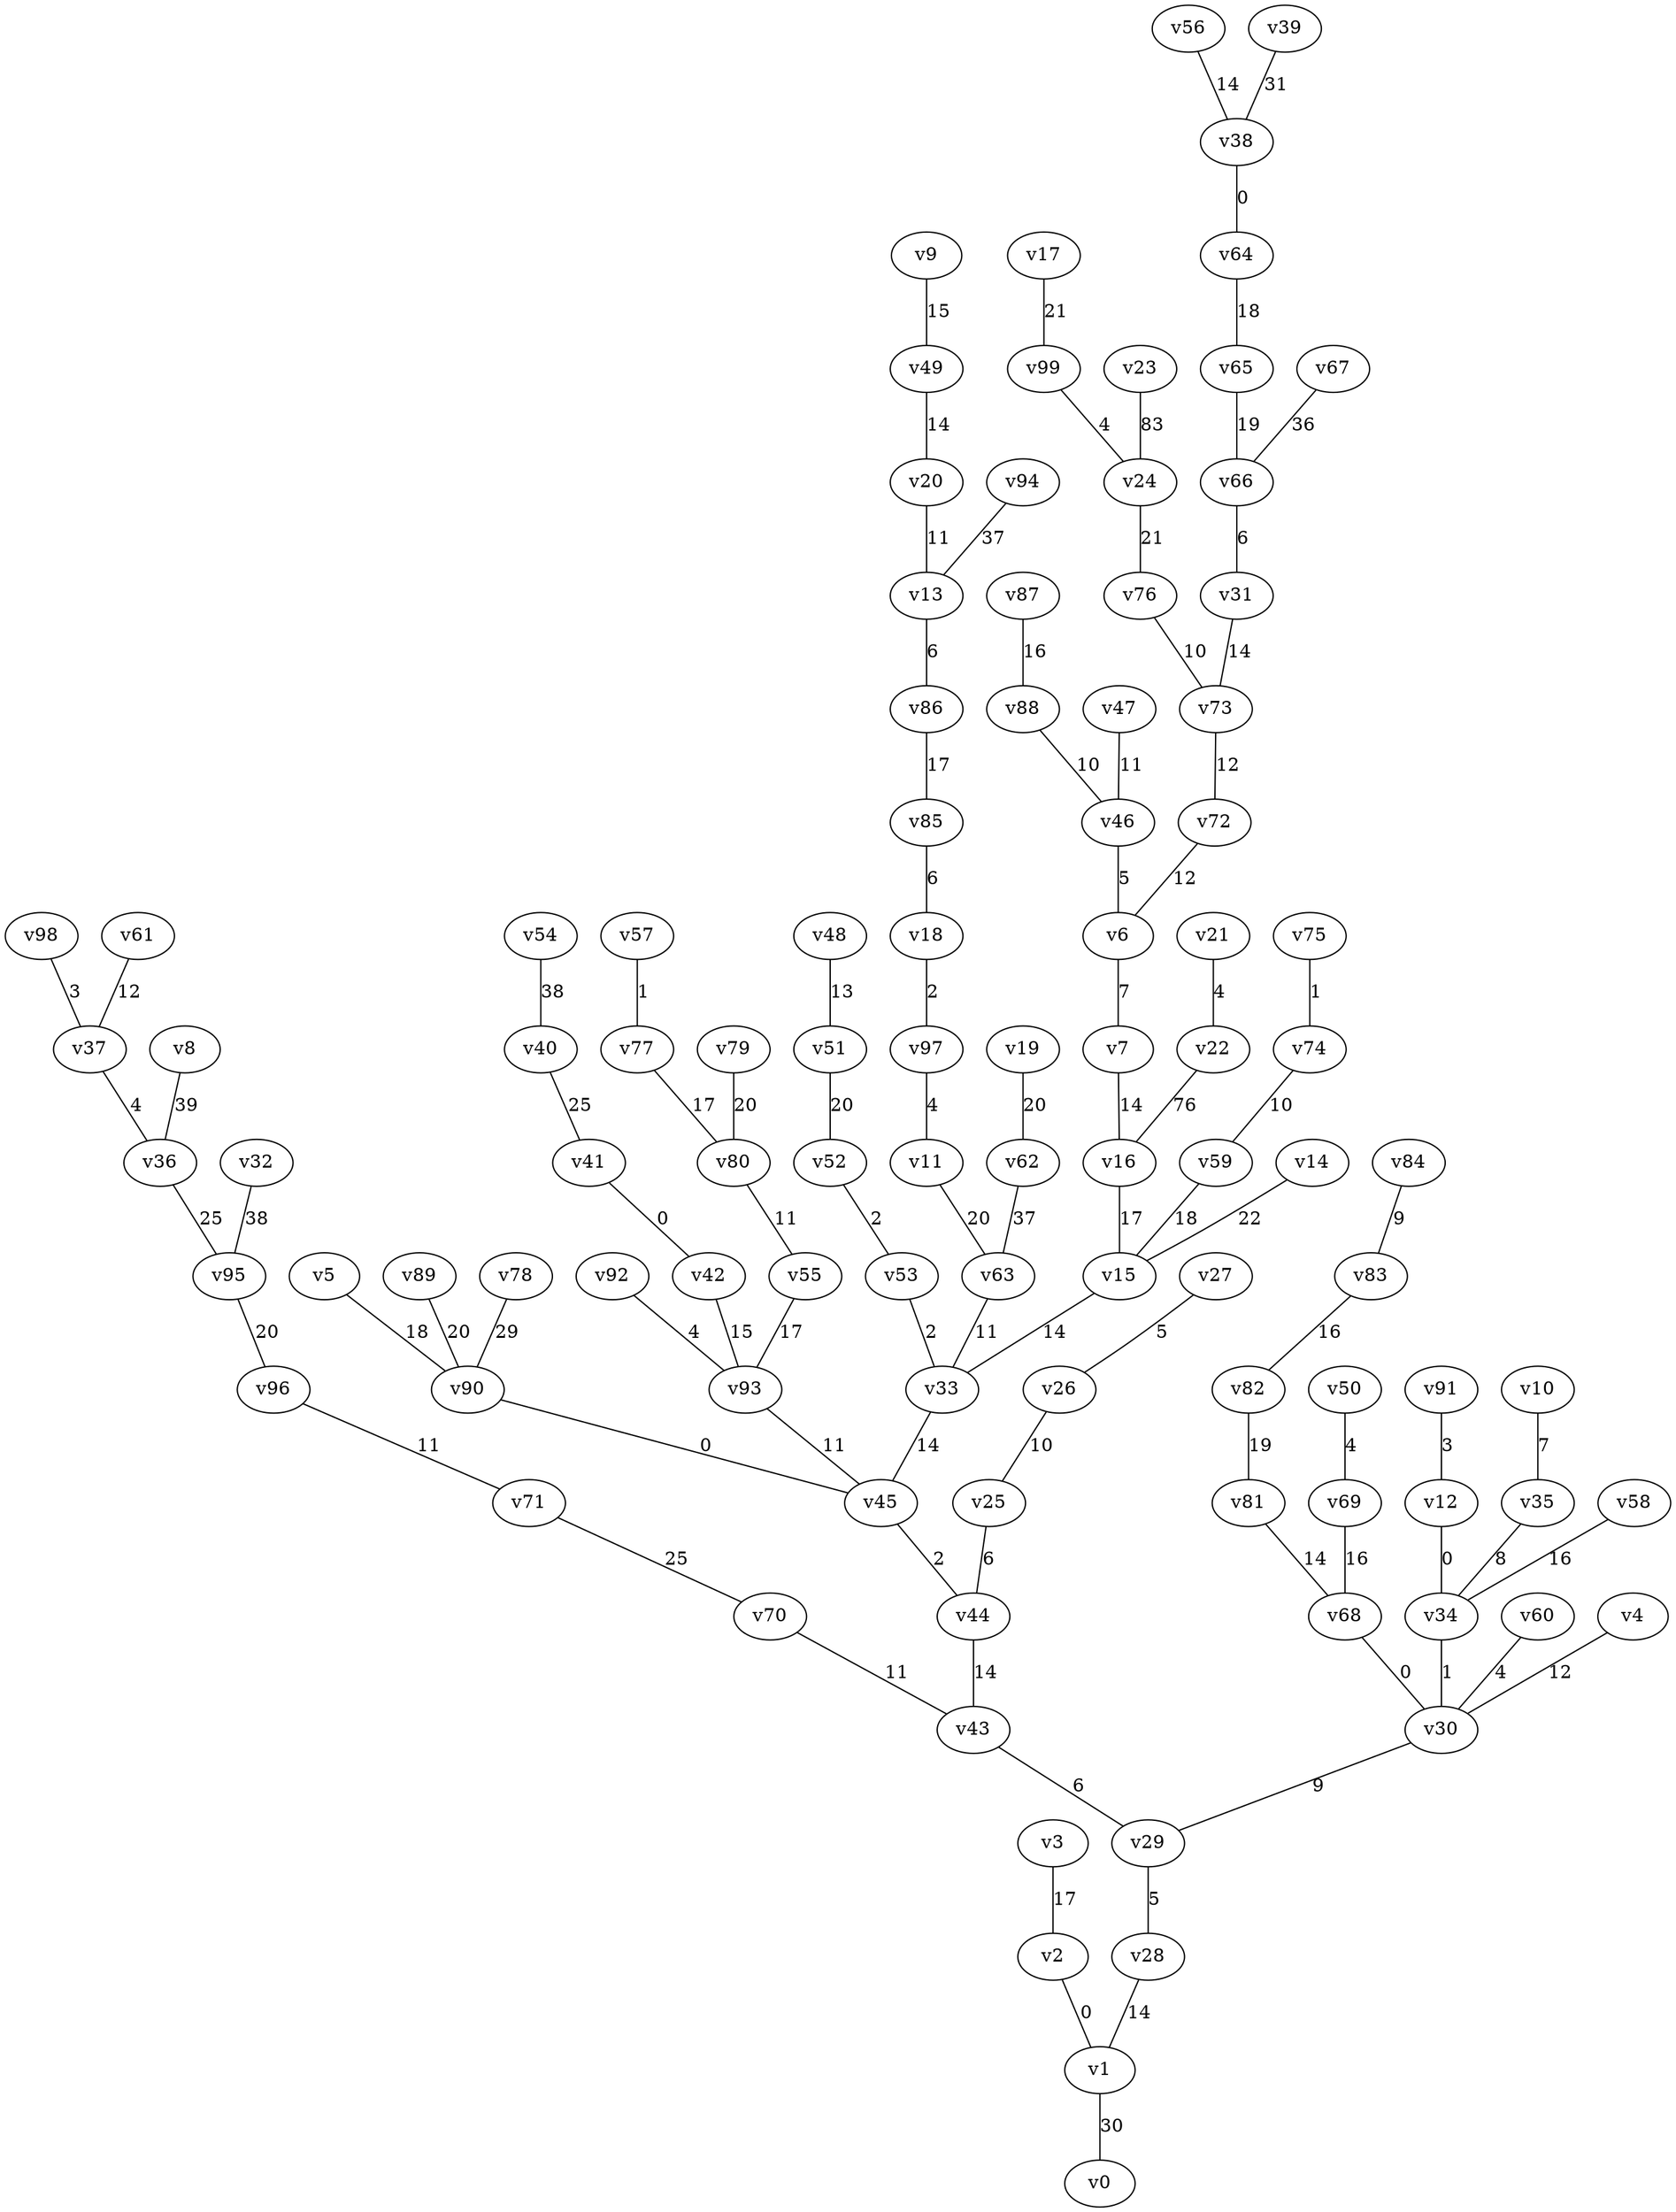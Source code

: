 graph gn100_mst {
v1 -- v0 [label = "30"];
v2 -- v1 [label = "0"];
v28 -- v1 [label = "14"];
v29 -- v28 [label = "5"];
v43 -- v29 [label = "6"];
v30 -- v29 [label = "9"];
v68 -- v30 [label = "0"];
v34 -- v30 [label = "1"];
v12 -- v34 [label = "0"];
v91 -- v12 [label = "3"];
v60 -- v30 [label = "4"];
v35 -- v34 [label = "8"];
v10 -- v35 [label = "7"];
v70 -- v43 [label = "11"];
v4 -- v30 [label = "12"];
v44 -- v43 [label = "14"];
v45 -- v44 [label = "2"];
v90 -- v45 [label = "0"];
v25 -- v44 [label = "6"];
v26 -- v25 [label = "10"];
v27 -- v26 [label = "5"];
v93 -- v45 [label = "11"];
v92 -- v93 [label = "4"];
v33 -- v45 [label = "14"];
v53 -- v33 [label = "2"];
v52 -- v53 [label = "2"];
v63 -- v33 [label = "11"];
v15 -- v33 [label = "14"];
v81 -- v68 [label = "14"];
v42 -- v93 [label = "15"];
v41 -- v42 [label = "0"];
v58 -- v34 [label = "16"];
v69 -- v68 [label = "16"];
v50 -- v69 [label = "4"];
v3 -- v2 [label = "17"];
v16 -- v15 [label = "17"];
v7 -- v16 [label = "14"];
v6 -- v7 [label = "7"];
v46 -- v6 [label = "5"];
v88 -- v46 [label = "10"];
v47 -- v46 [label = "11"];
v72 -- v6 [label = "12"];
v73 -- v72 [label = "12"];
v76 -- v73 [label = "10"];
v31 -- v73 [label = "14"];
v66 -- v31 [label = "6"];
v87 -- v88 [label = "16"];
v55 -- v93 [label = "17"];
v80 -- v55 [label = "11"];
v77 -- v80 [label = "17"];
v57 -- v77 [label = "1"];
v5 -- v90 [label = "18"];
v59 -- v15 [label = "18"];
v74 -- v59 [label = "10"];
v75 -- v74 [label = "1"];
v65 -- v66 [label = "19"];
v64 -- v65 [label = "18"];
v38 -- v64 [label = "0"];
v56 -- v38 [label = "14"];
v82 -- v81 [label = "19"];
v83 -- v82 [label = "16"];
v84 -- v83 [label = "9"];
v11 -- v63 [label = "20"];
v97 -- v11 [label = "4"];
v18 -- v97 [label = "2"];
v85 -- v18 [label = "6"];
v86 -- v85 [label = "17"];
v13 -- v86 [label = "6"];
v20 -- v13 [label = "11"];
v49 -- v20 [label = "14"];
v9 -- v49 [label = "15"];
v51 -- v52 [label = "20"];
v48 -- v51 [label = "13"];
v79 -- v80 [label = "20"];
v89 -- v90 [label = "20"];
v24 -- v76 [label = "21"];
v99 -- v24 [label = "4"];
v17 -- v99 [label = "21"];
v14 -- v15 [label = "22"];
v40 -- v41 [label = "25"];
v71 -- v70 [label = "25"];
v96 -- v71 [label = "11"];
v95 -- v96 [label = "20"];
v36 -- v95 [label = "25"];
v37 -- v36 [label = "4"];
v98 -- v37 [label = "3"];
v61 -- v37 [label = "12"];
v78 -- v90 [label = "29"];
v39 -- v38 [label = "31"];
v67 -- v66 [label = "36"];
v62 -- v63 [label = "37"];
v19 -- v62 [label = "20"];
v94 -- v13 [label = "37"];
v32 -- v95 [label = "38"];
v54 -- v40 [label = "38"];
v8 -- v36 [label = "39"];
v22 -- v16 [label = "76"];
v21 -- v22 [label = "4"];
v23 -- v24 [label = "83"];
}
// vertices = 100
// edges = 99
// total_weight = 1438
// runtime = 0.001304 sec
// memory = 3.38672 MB